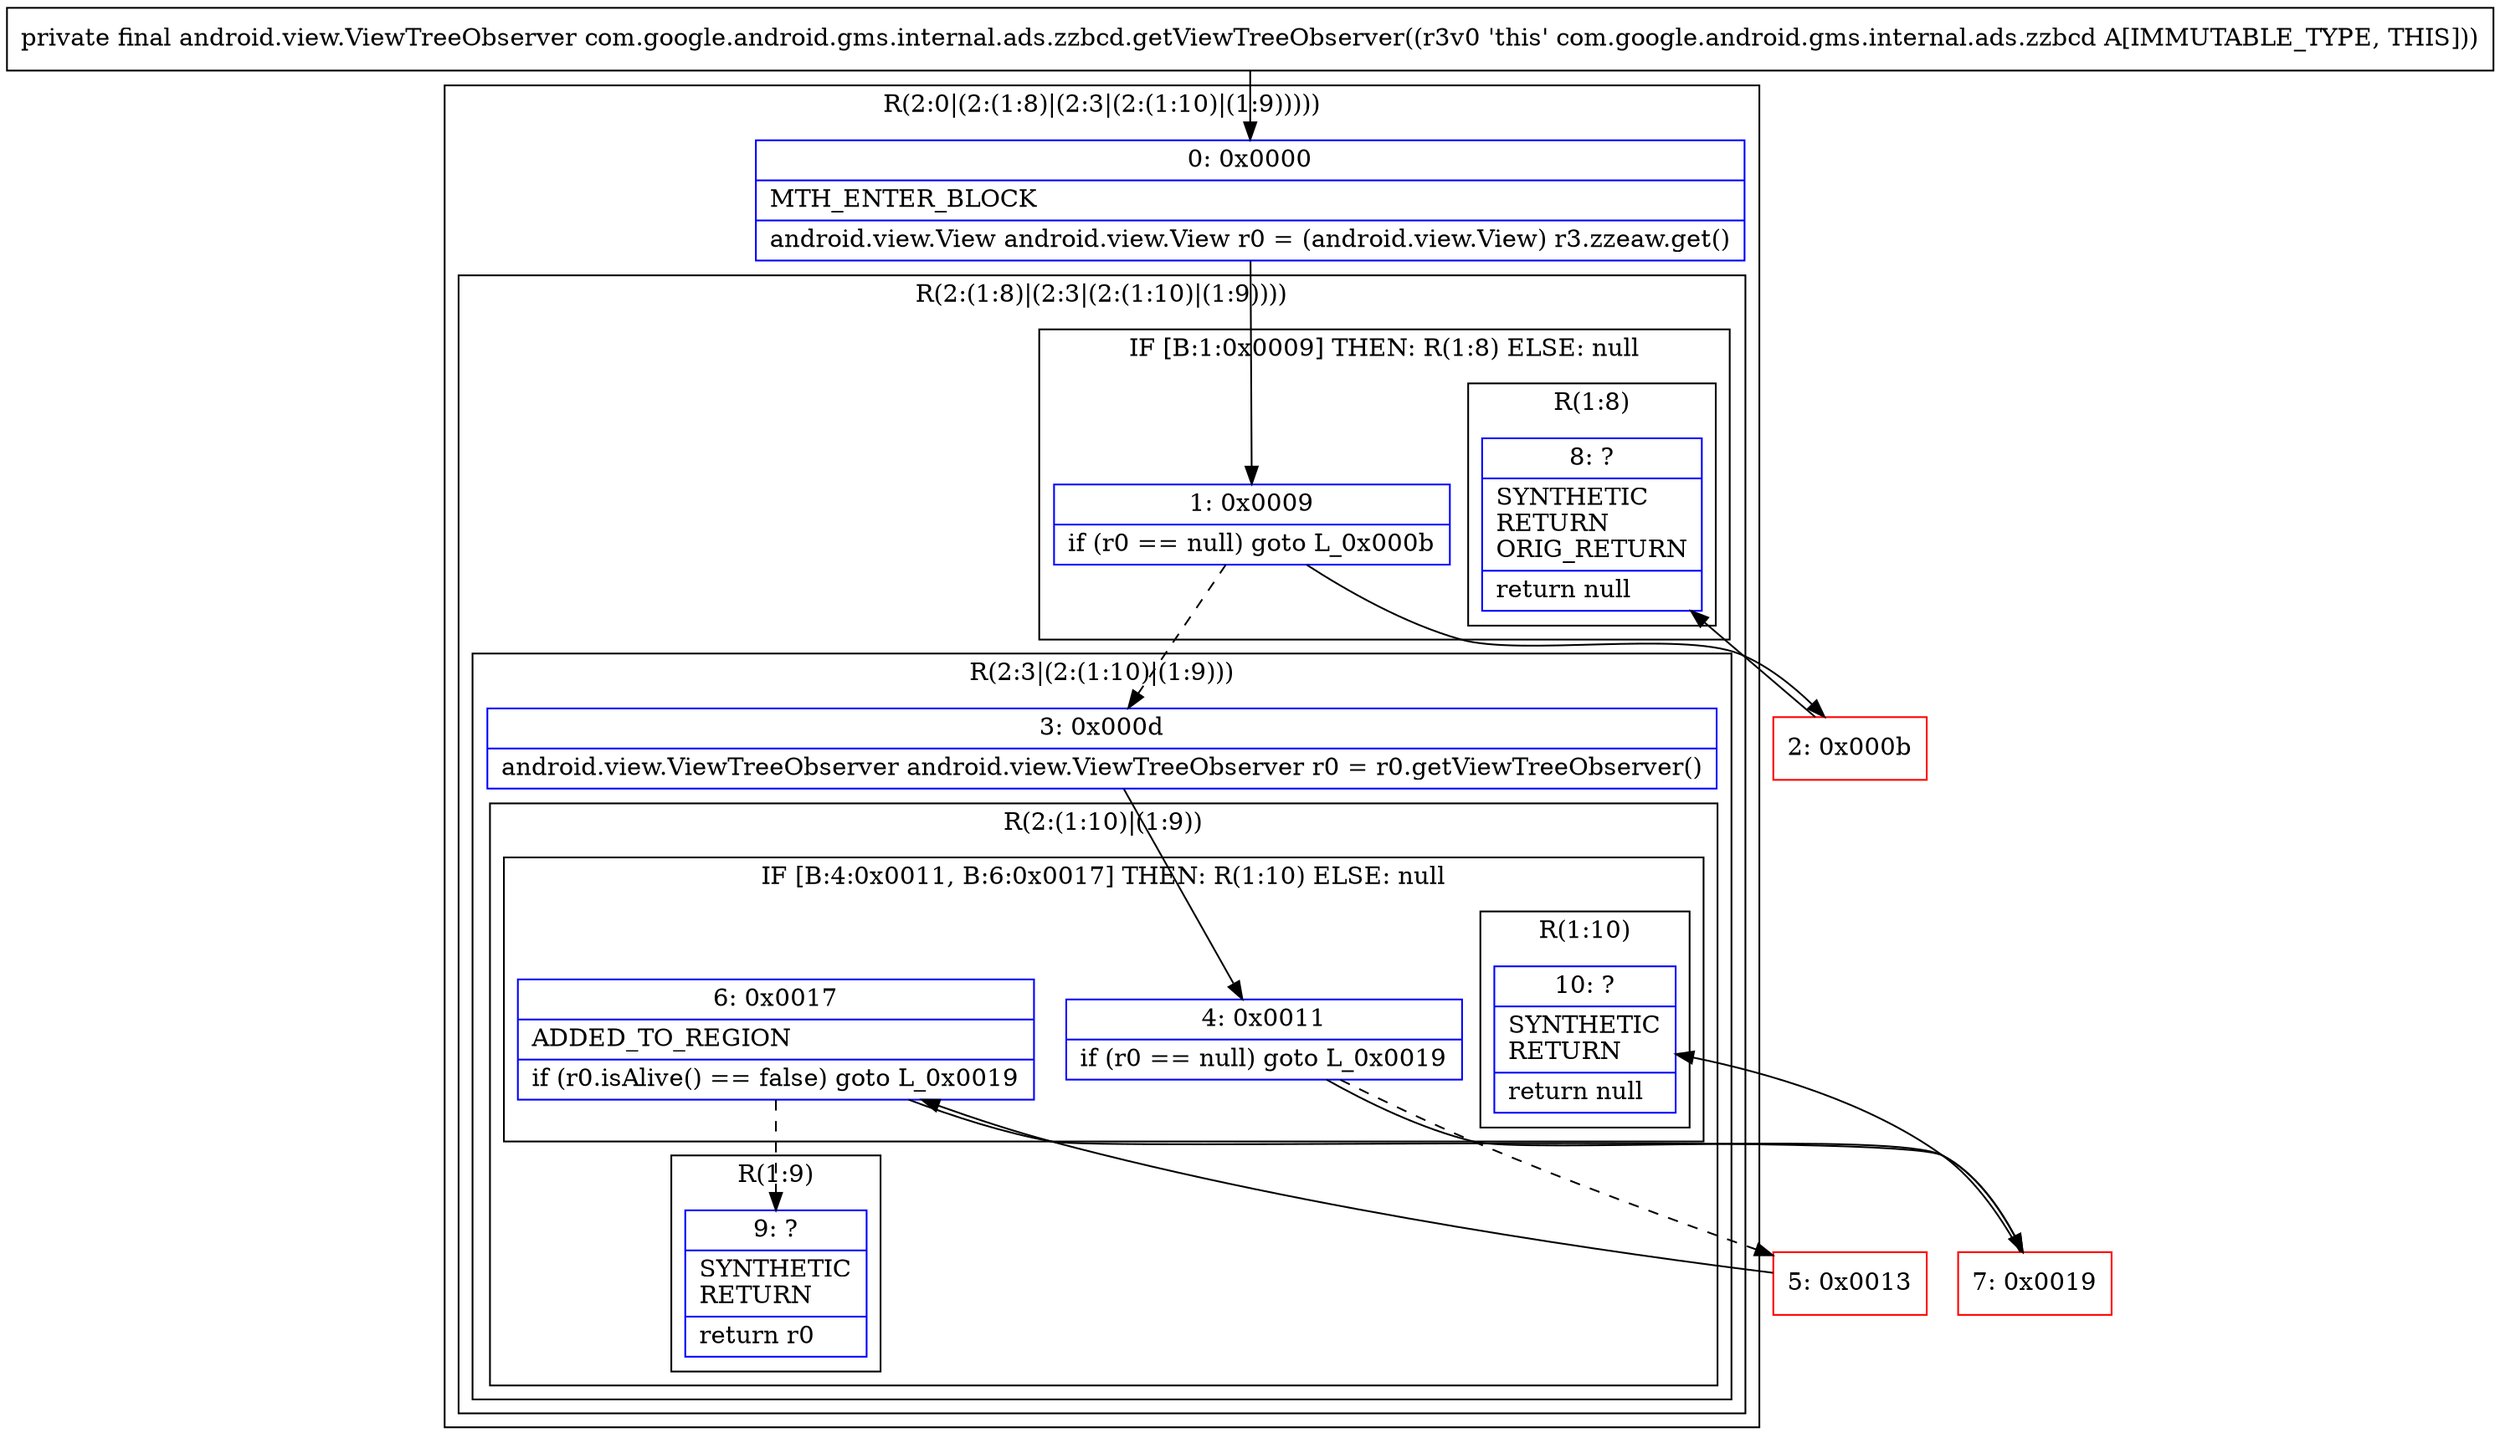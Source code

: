 digraph "CFG forcom.google.android.gms.internal.ads.zzbcd.getViewTreeObserver()Landroid\/view\/ViewTreeObserver;" {
subgraph cluster_Region_386816633 {
label = "R(2:0|(2:(1:8)|(2:3|(2:(1:10)|(1:9)))))";
node [shape=record,color=blue];
Node_0 [shape=record,label="{0\:\ 0x0000|MTH_ENTER_BLOCK\l|android.view.View android.view.View r0 = (android.view.View) r3.zzeaw.get()\l}"];
subgraph cluster_Region_1730137035 {
label = "R(2:(1:8)|(2:3|(2:(1:10)|(1:9))))";
node [shape=record,color=blue];
subgraph cluster_IfRegion_593149042 {
label = "IF [B:1:0x0009] THEN: R(1:8) ELSE: null";
node [shape=record,color=blue];
Node_1 [shape=record,label="{1\:\ 0x0009|if (r0 == null) goto L_0x000b\l}"];
subgraph cluster_Region_356551256 {
label = "R(1:8)";
node [shape=record,color=blue];
Node_8 [shape=record,label="{8\:\ ?|SYNTHETIC\lRETURN\lORIG_RETURN\l|return null\l}"];
}
}
subgraph cluster_Region_1002359781 {
label = "R(2:3|(2:(1:10)|(1:9)))";
node [shape=record,color=blue];
Node_3 [shape=record,label="{3\:\ 0x000d|android.view.ViewTreeObserver android.view.ViewTreeObserver r0 = r0.getViewTreeObserver()\l}"];
subgraph cluster_Region_1598769083 {
label = "R(2:(1:10)|(1:9))";
node [shape=record,color=blue];
subgraph cluster_IfRegion_1429611185 {
label = "IF [B:4:0x0011, B:6:0x0017] THEN: R(1:10) ELSE: null";
node [shape=record,color=blue];
Node_4 [shape=record,label="{4\:\ 0x0011|if (r0 == null) goto L_0x0019\l}"];
Node_6 [shape=record,label="{6\:\ 0x0017|ADDED_TO_REGION\l|if (r0.isAlive() == false) goto L_0x0019\l}"];
subgraph cluster_Region_1065159027 {
label = "R(1:10)";
node [shape=record,color=blue];
Node_10 [shape=record,label="{10\:\ ?|SYNTHETIC\lRETURN\l|return null\l}"];
}
}
subgraph cluster_Region_806254588 {
label = "R(1:9)";
node [shape=record,color=blue];
Node_9 [shape=record,label="{9\:\ ?|SYNTHETIC\lRETURN\l|return r0\l}"];
}
}
}
}
}
Node_2 [shape=record,color=red,label="{2\:\ 0x000b}"];
Node_5 [shape=record,color=red,label="{5\:\ 0x0013}"];
Node_7 [shape=record,color=red,label="{7\:\ 0x0019}"];
MethodNode[shape=record,label="{private final android.view.ViewTreeObserver com.google.android.gms.internal.ads.zzbcd.getViewTreeObserver((r3v0 'this' com.google.android.gms.internal.ads.zzbcd A[IMMUTABLE_TYPE, THIS])) }"];
MethodNode -> Node_0;
Node_0 -> Node_1;
Node_1 -> Node_2;
Node_1 -> Node_3[style=dashed];
Node_3 -> Node_4;
Node_4 -> Node_5[style=dashed];
Node_4 -> Node_7;
Node_6 -> Node_7;
Node_6 -> Node_9[style=dashed];
Node_2 -> Node_8;
Node_5 -> Node_6;
Node_7 -> Node_10;
}

